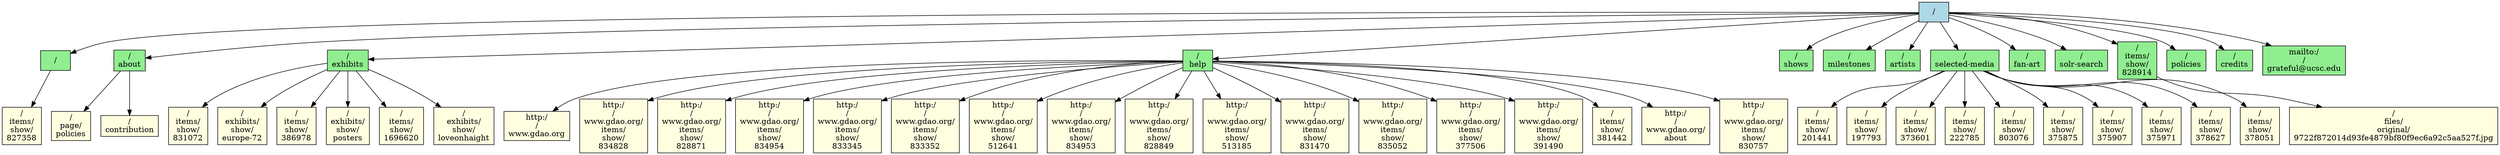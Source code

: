 digraph GDAO {
  rankdir=TB;
  node [shape=box, style=filled];
  "https://www.gdao.org" [label="/", fillcolor="lightblue"];
  "https://www.gdao.org/" [label="/\n", fillcolor="lightgreen"];
  "https://www.gdao.org/about" [label="/\nabout", fillcolor="lightgreen"];
  "https://www.gdao.org/exhibits" [label="/\nexhibits", fillcolor="lightgreen"];
  "https://www.gdao.org/help" [label="/\nhelp", fillcolor="lightgreen"];
  "https://www.gdao.org/shows" [label="/\nshows", fillcolor="lightgreen"];
  "https://www.gdao.org/milestones" [label="/\nmilestones", fillcolor="lightgreen"];
  "https://www.gdao.org/artists" [label="/\nartists", fillcolor="lightgreen"];
  "https://www.gdao.org/selected-media" [label="/\nselected-media", fillcolor="lightgreen"];
  "https://www.gdao.org/fan-art" [label="/\nfan-art", fillcolor="lightgreen"];
  "https://www.gdao.org/solr-search" [label="/\nsolr-search", fillcolor="lightgreen"];
  "https://www.gdao.org/items/show/828914" [label="/\nitems/\nshow/\n828914", fillcolor="lightgreen"];
  "https://www.gdao.org/policies" [label="/\npolicies", fillcolor="lightgreen"];
  "https://www.gdao.org/credits" [label="/\ncredits", fillcolor="lightgreen"];
  "mailto://grateful@ucsc.edu" [label="mailto:/\n/\ngrateful@ucsc.edu", fillcolor="lightgreen"];
  "https://www.gdao.org/items/show/827358" [label="/\nitems/\nshow/\n827358", fillcolor="lightyellow"];
  "https://www.gdao.org/page/policies" [label="/\npage/\npolicies", fillcolor="lightyellow"];
  "https://www.gdao.org/contribution" [label="/\ncontribution", fillcolor="lightyellow"];
  "https://www.gdao.org/items/show/831072" [label="/\nitems/\nshow/\n831072", fillcolor="lightyellow"];
  "https://www.gdao.org/exhibits/show/europe-72" [label="/\nexhibits/\nshow/\neurope-72", fillcolor="lightyellow"];
  "https://www.gdao.org/items/show/386978" [label="/\nitems/\nshow/\n386978", fillcolor="lightyellow"];
  "https://www.gdao.org/exhibits/show/posters" [label="/\nexhibits/\nshow/\nposters", fillcolor="lightyellow"];
  "https://www.gdao.org/items/show/1696620" [label="/\nitems/\nshow/\n1696620", fillcolor="lightyellow"];
  "https://www.gdao.org/exhibits/show/loveonhaight" [label="/\nexhibits/\nshow/\nloveonhaight", fillcolor="lightyellow"];
  "http://www.gdao.org" [label="http:/\n/\nwww.gdao.org", fillcolor="lightyellow"];
  "http://www.gdao.org/items/show/834828" [label="http:/\n/\nwww.gdao.org/\nitems/\nshow/\n834828", fillcolor="lightyellow"];
  "http://www.gdao.org/items/show/828871" [label="http:/\n/\nwww.gdao.org/\nitems/\nshow/\n828871", fillcolor="lightyellow"];
  "http://www.gdao.org/items/show/834954" [label="http:/\n/\nwww.gdao.org/\nitems/\nshow/\n834954", fillcolor="lightyellow"];
  "http://www.gdao.org/items/show/833345" [label="http:/\n/\nwww.gdao.org/\nitems/\nshow/\n833345", fillcolor="lightyellow"];
  "http://www.gdao.org/items/show/833352" [label="http:/\n/\nwww.gdao.org/\nitems/\nshow/\n833352", fillcolor="lightyellow"];
  "http://www.gdao.org/items/show/512641" [label="http:/\n/\nwww.gdao.org/\nitems/\nshow/\n512641", fillcolor="lightyellow"];
  "http://www.gdao.org/items/show/834953" [label="http:/\n/\nwww.gdao.org/\nitems/\nshow/\n834953", fillcolor="lightyellow"];
  "http://www.gdao.org/items/show/828849" [label="http:/\n/\nwww.gdao.org/\nitems/\nshow/\n828849", fillcolor="lightyellow"];
  "http://www.gdao.org/items/show/513185" [label="http:/\n/\nwww.gdao.org/\nitems/\nshow/\n513185", fillcolor="lightyellow"];
  "http://www.gdao.org/items/show/831470" [label="http:/\n/\nwww.gdao.org/\nitems/\nshow/\n831470", fillcolor="lightyellow"];
  "http://www.gdao.org/items/show/835052" [label="http:/\n/\nwww.gdao.org/\nitems/\nshow/\n835052", fillcolor="lightyellow"];
  "http://www.gdao.org/items/show/377506" [label="http:/\n/\nwww.gdao.org/\nitems/\nshow/\n377506", fillcolor="lightyellow"];
  "http://www.gdao.org/items/show/391490" [label="http:/\n/\nwww.gdao.org/\nitems/\nshow/\n391490", fillcolor="lightyellow"];
  "https://www.gdao.org/items/show/381442" [label="/\nitems/\nshow/\n381442", fillcolor="lightyellow"];
  "http://www.gdao.org/about" [label="http:/\n/\nwww.gdao.org/\nabout", fillcolor="lightyellow"];
  "http://www.gdao.org/items/show/830757" [label="http:/\n/\nwww.gdao.org/\nitems/\nshow/\n830757", fillcolor="lightyellow"];
  "https://www.gdao.org/items/show/201441" [label="/\nitems/\nshow/\n201441", fillcolor="lightyellow"];
  "https://www.gdao.org/items/show/197793" [label="/\nitems/\nshow/\n197793", fillcolor="lightyellow"];
  "https://www.gdao.org/items/show/373601" [label="/\nitems/\nshow/\n373601", fillcolor="lightyellow"];
  "https://www.gdao.org/items/show/222785" [label="/\nitems/\nshow/\n222785", fillcolor="lightyellow"];
  "https://www.gdao.org/items/show/803076" [label="/\nitems/\nshow/\n803076", fillcolor="lightyellow"];
  "https://www.gdao.org/items/show/375875" [label="/\nitems/\nshow/\n375875", fillcolor="lightyellow"];
  "https://www.gdao.org/items/show/375907" [label="/\nitems/\nshow/\n375907", fillcolor="lightyellow"];
  "https://www.gdao.org/items/show/375971" [label="/\nitems/\nshow/\n375971", fillcolor="lightyellow"];
  "https://www.gdao.org/items/show/378627" [label="/\nitems/\nshow/\n378627", fillcolor="lightyellow"];
  "https://www.gdao.org/items/show/378051" [label="/\nitems/\nshow/\n378051", fillcolor="lightyellow"];
  "https://www.gdao.org/files/original/9722f872014d93fe4879bf80f9ec6a92c5aa527f.jpg" [label="/\nfiles/\noriginal/\n9722f872014d93fe4879bf80f9ec6a92c5aa527f.jpg", fillcolor="lightyellow"];
  "https://www.gdao.org" -> "https://www.gdao.org/";
  "https://www.gdao.org" -> "https://www.gdao.org/about";
  "https://www.gdao.org" -> "https://www.gdao.org/exhibits";
  "https://www.gdao.org" -> "https://www.gdao.org/help";
  "https://www.gdao.org" -> "https://www.gdao.org/shows";
  "https://www.gdao.org" -> "https://www.gdao.org/milestones";
  "https://www.gdao.org" -> "https://www.gdao.org/artists";
  "https://www.gdao.org" -> "https://www.gdao.org/selected-media";
  "https://www.gdao.org" -> "https://www.gdao.org/fan-art";
  "https://www.gdao.org" -> "https://www.gdao.org/solr-search";
  "https://www.gdao.org" -> "https://www.gdao.org/items/show/828914";
  "https://www.gdao.org" -> "https://www.gdao.org/policies";
  "https://www.gdao.org" -> "https://www.gdao.org/credits";
  "https://www.gdao.org" -> "mailto://grateful@ucsc.edu";
  "https://www.gdao.org/" -> "https://www.gdao.org/items/show/827358";
  "https://www.gdao.org/about" -> "https://www.gdao.org/page/policies";
  "https://www.gdao.org/about" -> "https://www.gdao.org/contribution";
  "https://www.gdao.org/exhibits" -> "https://www.gdao.org/items/show/831072";
  "https://www.gdao.org/exhibits" -> "https://www.gdao.org/exhibits/show/europe-72";
  "https://www.gdao.org/exhibits" -> "https://www.gdao.org/items/show/386978";
  "https://www.gdao.org/exhibits" -> "https://www.gdao.org/exhibits/show/posters";
  "https://www.gdao.org/exhibits" -> "https://www.gdao.org/items/show/1696620";
  "https://www.gdao.org/exhibits" -> "https://www.gdao.org/exhibits/show/loveonhaight";
  "https://www.gdao.org/help" -> "http://www.gdao.org";
  "https://www.gdao.org/help" -> "http://www.gdao.org/items/show/834828";
  "https://www.gdao.org/help" -> "http://www.gdao.org/items/show/828871";
  "https://www.gdao.org/help" -> "http://www.gdao.org/items/show/834954";
  "https://www.gdao.org/help" -> "http://www.gdao.org/items/show/833345";
  "https://www.gdao.org/help" -> "http://www.gdao.org/items/show/833352";
  "https://www.gdao.org/help" -> "http://www.gdao.org/items/show/512641";
  "https://www.gdao.org/help" -> "http://www.gdao.org/items/show/834953";
  "https://www.gdao.org/help" -> "http://www.gdao.org/items/show/828849";
  "https://www.gdao.org/help" -> "http://www.gdao.org/items/show/513185";
  "https://www.gdao.org/help" -> "http://www.gdao.org/items/show/831470";
  "https://www.gdao.org/help" -> "http://www.gdao.org/items/show/835052";
  "https://www.gdao.org/help" -> "http://www.gdao.org/items/show/377506";
  "https://www.gdao.org/help" -> "http://www.gdao.org/items/show/391490";
  "https://www.gdao.org/help" -> "https://www.gdao.org/items/show/381442";
  "https://www.gdao.org/help" -> "http://www.gdao.org/about";
  "https://www.gdao.org/help" -> "http://www.gdao.org/items/show/830757";
  "https://www.gdao.org/selected-media" -> "https://www.gdao.org/items/show/201441";
  "https://www.gdao.org/selected-media" -> "https://www.gdao.org/items/show/197793";
  "https://www.gdao.org/selected-media" -> "https://www.gdao.org/items/show/373601";
  "https://www.gdao.org/selected-media" -> "https://www.gdao.org/items/show/222785";
  "https://www.gdao.org/selected-media" -> "https://www.gdao.org/items/show/803076";
  "https://www.gdao.org/selected-media" -> "https://www.gdao.org/items/show/375875";
  "https://www.gdao.org/selected-media" -> "https://www.gdao.org/items/show/375907";
  "https://www.gdao.org/selected-media" -> "https://www.gdao.org/items/show/375971";
  "https://www.gdao.org/selected-media" -> "https://www.gdao.org/items/show/378627";
  "https://www.gdao.org/selected-media" -> "https://www.gdao.org/items/show/378051";
  "https://www.gdao.org/items/show/828914" -> "https://www.gdao.org/files/original/9722f872014d93fe4879bf80f9ec6a92c5aa527f.jpg";
}